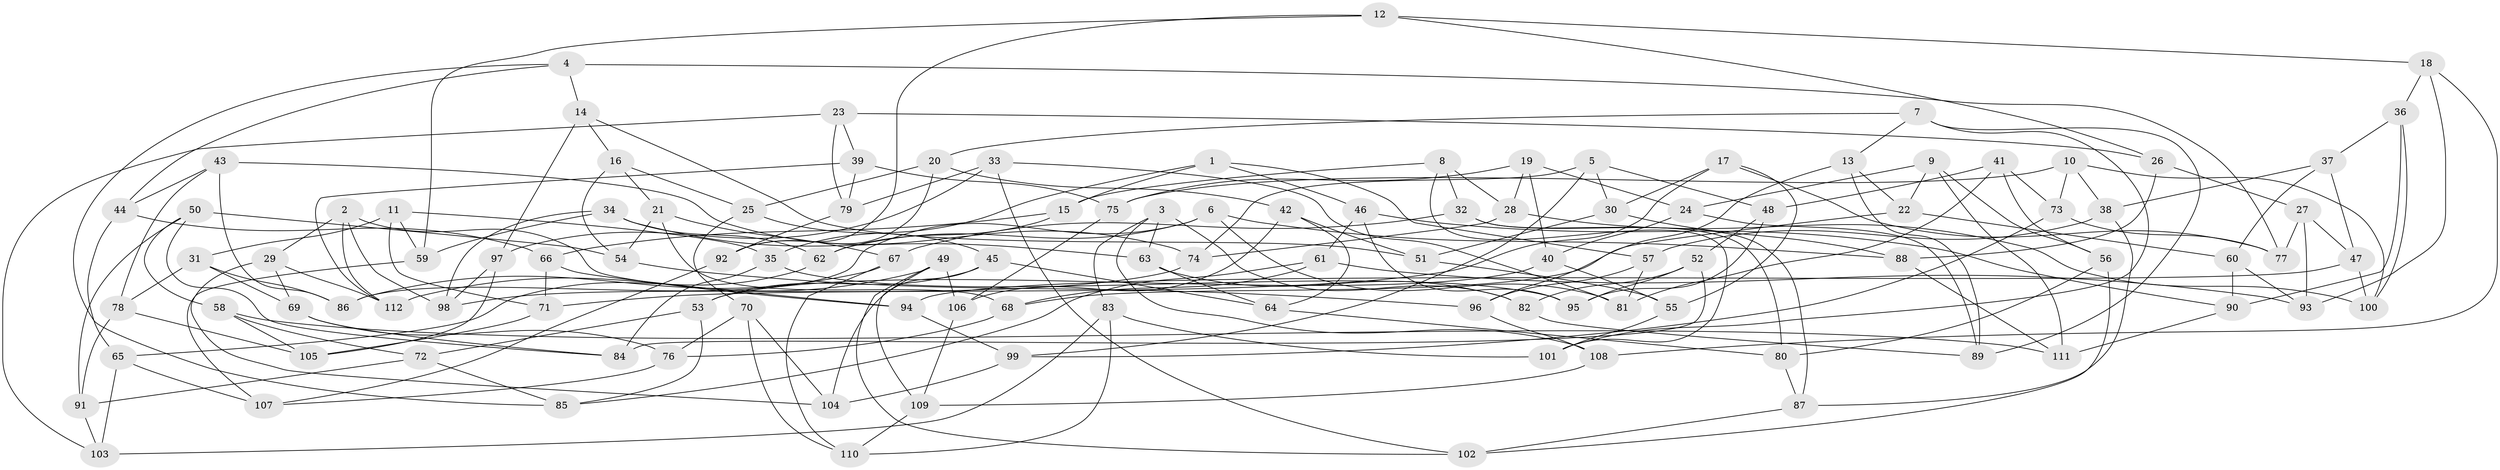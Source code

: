// Generated by graph-tools (version 1.1) at 2025/26/03/09/25 03:26:54]
// undirected, 112 vertices, 224 edges
graph export_dot {
graph [start="1"]
  node [color=gray90,style=filled];
  1;
  2;
  3;
  4;
  5;
  6;
  7;
  8;
  9;
  10;
  11;
  12;
  13;
  14;
  15;
  16;
  17;
  18;
  19;
  20;
  21;
  22;
  23;
  24;
  25;
  26;
  27;
  28;
  29;
  30;
  31;
  32;
  33;
  34;
  35;
  36;
  37;
  38;
  39;
  40;
  41;
  42;
  43;
  44;
  45;
  46;
  47;
  48;
  49;
  50;
  51;
  52;
  53;
  54;
  55;
  56;
  57;
  58;
  59;
  60;
  61;
  62;
  63;
  64;
  65;
  66;
  67;
  68;
  69;
  70;
  71;
  72;
  73;
  74;
  75;
  76;
  77;
  78;
  79;
  80;
  81;
  82;
  83;
  84;
  85;
  86;
  87;
  88;
  89;
  90;
  91;
  92;
  93;
  94;
  95;
  96;
  97;
  98;
  99;
  100;
  101;
  102;
  103;
  104;
  105;
  106;
  107;
  108;
  109;
  110;
  111;
  112;
  1 -- 15;
  1 -- 46;
  1 -- 57;
  1 -- 35;
  2 -- 94;
  2 -- 29;
  2 -- 98;
  2 -- 112;
  3 -- 63;
  3 -- 108;
  3 -- 82;
  3 -- 83;
  4 -- 85;
  4 -- 44;
  4 -- 14;
  4 -- 77;
  5 -- 74;
  5 -- 99;
  5 -- 30;
  5 -- 48;
  6 -- 62;
  6 -- 86;
  6 -- 88;
  6 -- 81;
  7 -- 20;
  7 -- 101;
  7 -- 13;
  7 -- 89;
  8 -- 28;
  8 -- 15;
  8 -- 101;
  8 -- 32;
  9 -- 56;
  9 -- 24;
  9 -- 22;
  9 -- 111;
  10 -- 38;
  10 -- 73;
  10 -- 75;
  10 -- 100;
  11 -- 35;
  11 -- 59;
  11 -- 31;
  11 -- 71;
  12 -- 18;
  12 -- 26;
  12 -- 92;
  12 -- 59;
  13 -- 96;
  13 -- 22;
  13 -- 89;
  14 -- 97;
  14 -- 51;
  14 -- 16;
  15 -- 62;
  15 -- 66;
  16 -- 21;
  16 -- 25;
  16 -- 54;
  17 -- 30;
  17 -- 55;
  17 -- 71;
  17 -- 77;
  18 -- 93;
  18 -- 36;
  18 -- 108;
  19 -- 40;
  19 -- 28;
  19 -- 75;
  19 -- 24;
  20 -- 42;
  20 -- 25;
  20 -- 92;
  21 -- 68;
  21 -- 54;
  21 -- 67;
  22 -- 60;
  22 -- 68;
  23 -- 103;
  23 -- 39;
  23 -- 79;
  23 -- 26;
  24 -- 89;
  24 -- 40;
  25 -- 45;
  25 -- 70;
  26 -- 88;
  26 -- 27;
  27 -- 93;
  27 -- 77;
  27 -- 47;
  28 -- 74;
  28 -- 100;
  29 -- 112;
  29 -- 69;
  29 -- 104;
  30 -- 51;
  30 -- 88;
  31 -- 78;
  31 -- 69;
  31 -- 86;
  32 -- 80;
  32 -- 67;
  32 -- 87;
  33 -- 97;
  33 -- 81;
  33 -- 102;
  33 -- 79;
  34 -- 59;
  34 -- 98;
  34 -- 63;
  34 -- 62;
  35 -- 95;
  35 -- 84;
  36 -- 90;
  36 -- 100;
  36 -- 37;
  37 -- 60;
  37 -- 38;
  37 -- 47;
  38 -- 87;
  38 -- 57;
  39 -- 79;
  39 -- 112;
  39 -- 75;
  40 -- 55;
  40 -- 53;
  41 -- 56;
  41 -- 48;
  41 -- 73;
  41 -- 81;
  42 -- 51;
  42 -- 64;
  42 -- 106;
  43 -- 86;
  43 -- 44;
  43 -- 78;
  43 -- 74;
  44 -- 65;
  44 -- 66;
  45 -- 104;
  45 -- 53;
  45 -- 64;
  46 -- 95;
  46 -- 90;
  46 -- 61;
  47 -- 94;
  47 -- 100;
  48 -- 95;
  48 -- 52;
  49 -- 112;
  49 -- 102;
  49 -- 109;
  49 -- 106;
  50 -- 84;
  50 -- 91;
  50 -- 58;
  50 -- 54;
  51 -- 55;
  52 -- 84;
  52 -- 95;
  52 -- 82;
  53 -- 72;
  53 -- 85;
  54 -- 96;
  55 -- 101;
  56 -- 80;
  56 -- 102;
  57 -- 81;
  57 -- 96;
  58 -- 72;
  58 -- 111;
  58 -- 105;
  59 -- 107;
  60 -- 90;
  60 -- 93;
  61 -- 93;
  61 -- 85;
  61 -- 68;
  62 -- 65;
  63 -- 64;
  63 -- 82;
  64 -- 80;
  65 -- 107;
  65 -- 103;
  66 -- 94;
  66 -- 71;
  67 -- 86;
  67 -- 110;
  68 -- 76;
  69 -- 76;
  69 -- 84;
  70 -- 76;
  70 -- 104;
  70 -- 110;
  71 -- 105;
  72 -- 91;
  72 -- 85;
  73 -- 99;
  73 -- 77;
  74 -- 98;
  75 -- 106;
  76 -- 107;
  78 -- 91;
  78 -- 105;
  79 -- 92;
  80 -- 87;
  82 -- 89;
  83 -- 103;
  83 -- 110;
  83 -- 101;
  87 -- 102;
  88 -- 111;
  90 -- 111;
  91 -- 103;
  92 -- 107;
  94 -- 99;
  96 -- 108;
  97 -- 105;
  97 -- 98;
  99 -- 104;
  106 -- 109;
  108 -- 109;
  109 -- 110;
}
